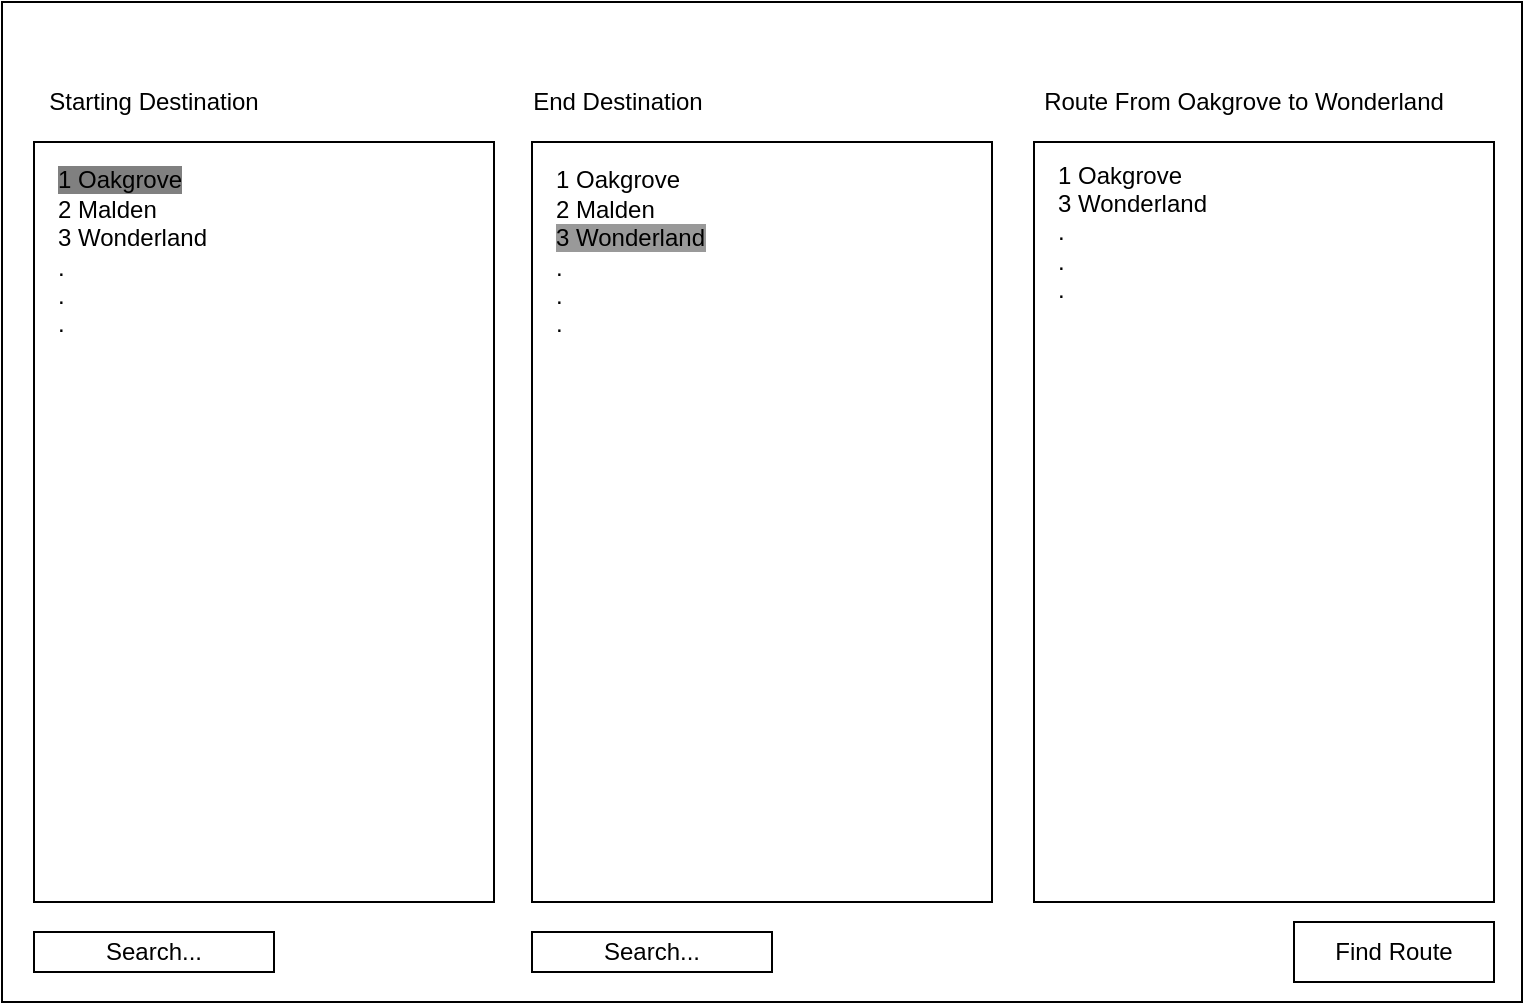 <mxfile version="14.4.2" type="device"><diagram id="DZh990NQFoeyl2UqQJ4G" name="Page-1"><mxGraphModel dx="1038" dy="580" grid="1" gridSize="10" guides="1" tooltips="1" connect="1" arrows="1" fold="1" page="1" pageScale="1" pageWidth="827" pageHeight="1169" math="0" shadow="0"><root><mxCell id="0"/><mxCell id="1" parent="0"/><mxCell id="sJJYiIYRyWffdfqw9FxN-2" value="" style="rounded=0;whiteSpace=wrap;html=1;" vertex="1" parent="1"><mxGeometry x="34" y="30" width="760" height="500" as="geometry"/></mxCell><mxCell id="sJJYiIYRyWffdfqw9FxN-3" value="" style="rounded=0;whiteSpace=wrap;html=1;" vertex="1" parent="1"><mxGeometry x="50" y="100" width="230" height="380" as="geometry"/></mxCell><mxCell id="sJJYiIYRyWffdfqw9FxN-4" value="" style="rounded=0;whiteSpace=wrap;html=1;" vertex="1" parent="1"><mxGeometry x="299" y="100" width="230" height="380" as="geometry"/></mxCell><mxCell id="sJJYiIYRyWffdfqw9FxN-5" value="" style="rounded=0;whiteSpace=wrap;html=1;" vertex="1" parent="1"><mxGeometry x="550" y="100" width="230" height="380" as="geometry"/></mxCell><mxCell id="sJJYiIYRyWffdfqw9FxN-6" value="Starting Destination" style="text;html=1;strokeColor=none;fillColor=none;align=center;verticalAlign=middle;whiteSpace=wrap;rounded=0;" vertex="1" parent="1"><mxGeometry x="50" y="70" width="120" height="20" as="geometry"/></mxCell><mxCell id="sJJYiIYRyWffdfqw9FxN-7" value="End Destination" style="text;html=1;strokeColor=none;fillColor=none;align=center;verticalAlign=middle;whiteSpace=wrap;rounded=0;" vertex="1" parent="1"><mxGeometry x="294" y="70" width="96" height="20" as="geometry"/></mxCell><mxCell id="sJJYiIYRyWffdfqw9FxN-8" value="Route From Oakgrove to Wonderland" style="text;html=1;strokeColor=none;fillColor=none;align=center;verticalAlign=middle;whiteSpace=wrap;rounded=0;" vertex="1" parent="1"><mxGeometry x="550" y="70" width="210" height="20" as="geometry"/></mxCell><mxCell id="sJJYiIYRyWffdfqw9FxN-9" value="Find Route" style="text;html=1;fillColor=none;align=center;verticalAlign=middle;whiteSpace=wrap;rounded=0;strokeColor=#000000;" vertex="1" parent="1"><mxGeometry x="680" y="490" width="100" height="30" as="geometry"/></mxCell><mxCell id="sJJYiIYRyWffdfqw9FxN-10" value="&lt;span style=&quot;background-color: rgb(128 , 128 , 128)&quot;&gt;1 Oakgrove&lt;/span&gt;&lt;br&gt;2 Malden&lt;br&gt;&lt;div&gt;&lt;span&gt;3 Wonderland&lt;/span&gt;&lt;/div&gt;&lt;div&gt;&lt;span&gt;.&lt;/span&gt;&lt;/div&gt;&lt;div&gt;&lt;span&gt;.&lt;/span&gt;&lt;/div&gt;&lt;div&gt;&lt;span&gt;.&lt;/span&gt;&lt;/div&gt;" style="text;html=1;strokeColor=none;fillColor=none;align=left;verticalAlign=middle;whiteSpace=wrap;rounded=0;" vertex="1" parent="1"><mxGeometry x="60" y="110" width="210" height="90" as="geometry"/></mxCell><mxCell id="sJJYiIYRyWffdfqw9FxN-11" value="1 Oakgrove&lt;br&gt;2 Malden&lt;br&gt;&lt;div&gt;&lt;span style=&quot;background-color: rgb(153 , 153 , 153)&quot;&gt;3 Wonderland&lt;/span&gt;&lt;/div&gt;&lt;div&gt;&lt;span&gt;.&lt;/span&gt;&lt;/div&gt;&lt;div&gt;&lt;span&gt;.&lt;/span&gt;&lt;/div&gt;&lt;div&gt;&lt;span&gt;.&lt;/span&gt;&lt;/div&gt;" style="text;html=1;strokeColor=none;fillColor=none;align=left;verticalAlign=middle;whiteSpace=wrap;rounded=0;" vertex="1" parent="1"><mxGeometry x="309" y="110" width="210" height="90" as="geometry"/></mxCell><mxCell id="sJJYiIYRyWffdfqw9FxN-18" value="Search..." style="rounded=0;whiteSpace=wrap;html=1;strokeColor=#000000;" vertex="1" parent="1"><mxGeometry x="50" y="495" width="120" height="20" as="geometry"/></mxCell><mxCell id="sJJYiIYRyWffdfqw9FxN-19" value="Search..." style="rounded=0;whiteSpace=wrap;html=1;strokeColor=#000000;" vertex="1" parent="1"><mxGeometry x="299" y="495" width="120" height="20" as="geometry"/></mxCell><mxCell id="sJJYiIYRyWffdfqw9FxN-20" value="1 Oakgrove&lt;br&gt;&lt;div&gt;3 Wonderland&lt;/div&gt;&lt;div&gt;&lt;span&gt;.&lt;/span&gt;&lt;/div&gt;&lt;div&gt;&lt;span&gt;.&lt;/span&gt;&lt;/div&gt;&lt;div&gt;&lt;span&gt;.&lt;/span&gt;&lt;/div&gt;" style="text;html=1;strokeColor=none;fillColor=none;align=left;verticalAlign=middle;whiteSpace=wrap;rounded=0;" vertex="1" parent="1"><mxGeometry x="560" y="100" width="210" height="90" as="geometry"/></mxCell></root></mxGraphModel></diagram></mxfile>